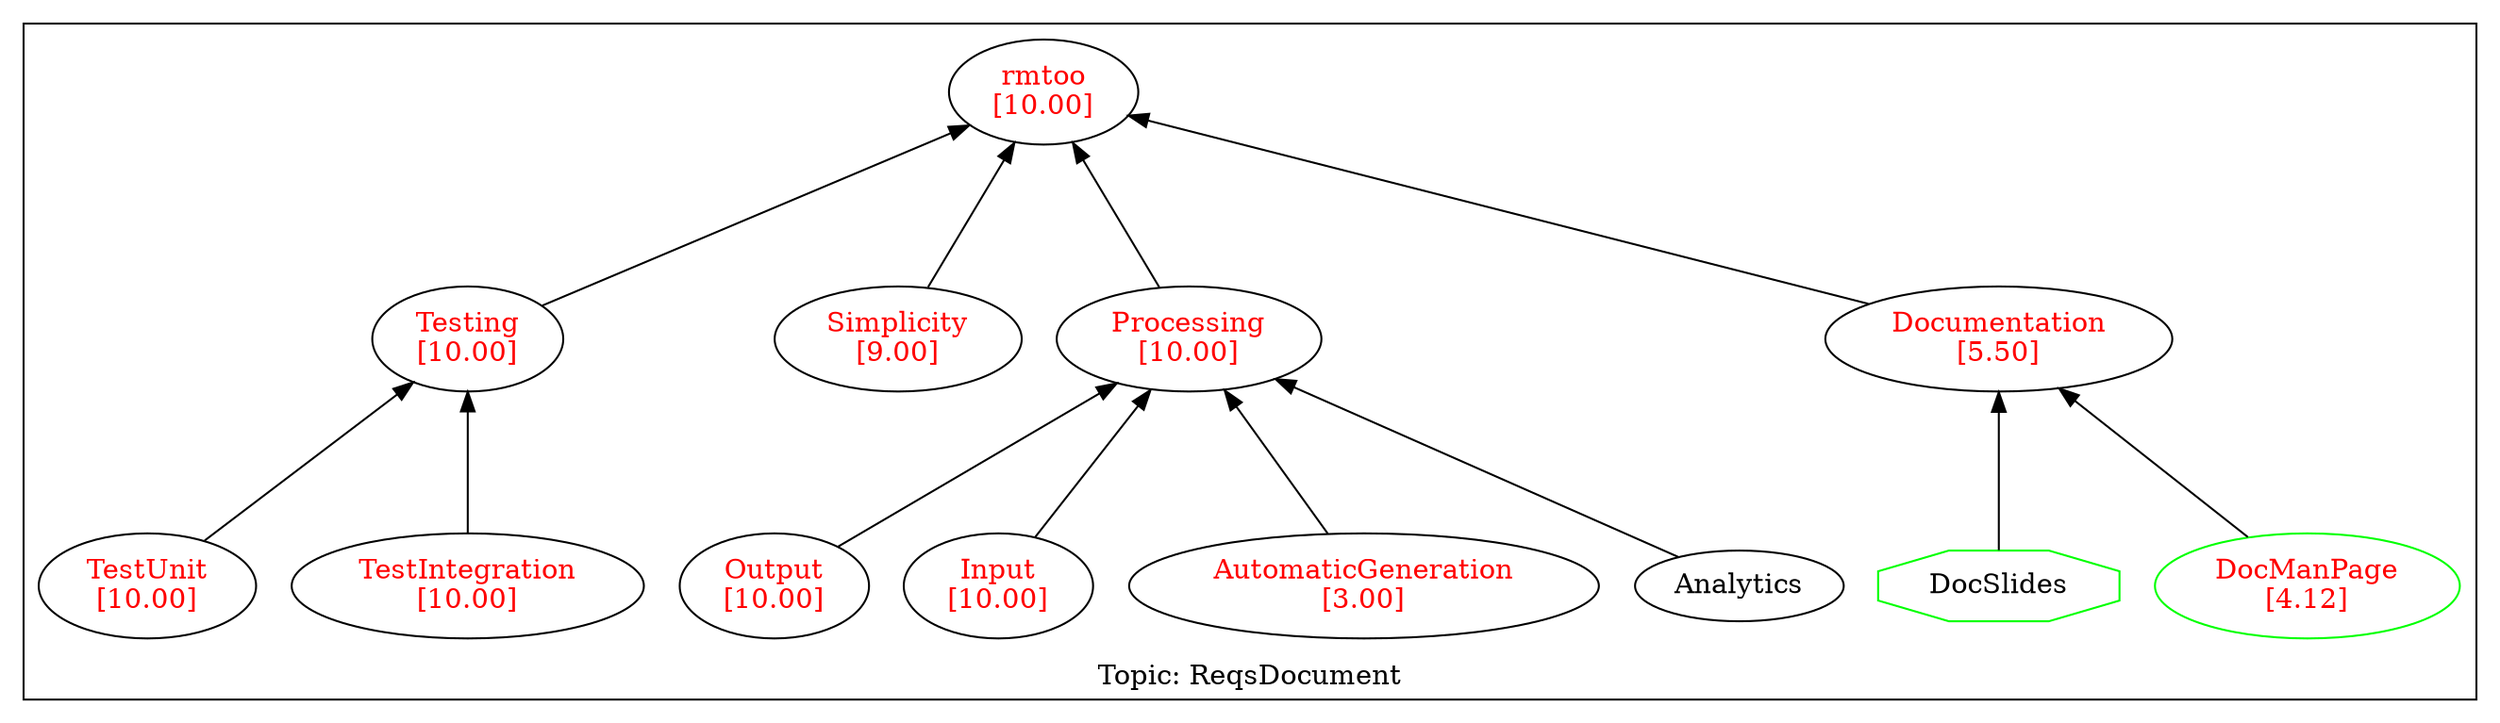 digraph reqdeps {
rankdir=BT;
mclimit=10.0;
nslimit=10.0;ranksep=1;
subgraph cluster_GRAPH_ReqsDocument {
 label="Topic: ReqsDocument";
Analytics [];
AutomaticGeneration [fontcolor=red,label="AutomaticGeneration\n[3.00]"];
DocManPage [color=green,fontcolor=red,label="DocManPage\n[4.12]"];
DocSlides [color=green,shape=octagon];
Documentation [fontcolor=red,label="Documentation\n[5.50]"];
Input [fontcolor=red,label="Input\n[10.00]"];
Output [fontcolor=red,label="Output\n[10.00]"];
Processing [fontcolor=red,label="Processing\n[10.00]"];
Simplicity [fontcolor=red,label="Simplicity\n[9.00]"];
TestIntegration [fontcolor=red,label="TestIntegration\n[10.00]"];
TestUnit [fontcolor=red,label="TestUnit\n[10.00]"];
Testing [fontcolor=red,label="Testing\n[10.00]"];
rmtoo [fontcolor=red,label="rmtoo\n[10.00]"];
}
Analytics -> Processing;
AutomaticGeneration -> Processing;
DocManPage -> Documentation;
DocSlides -> Documentation;
Documentation -> rmtoo;
Input -> Processing;
Output -> Processing;
Processing -> rmtoo;
Simplicity -> rmtoo;
TestIntegration -> Testing;
TestUnit -> Testing;
Testing -> rmtoo;
}